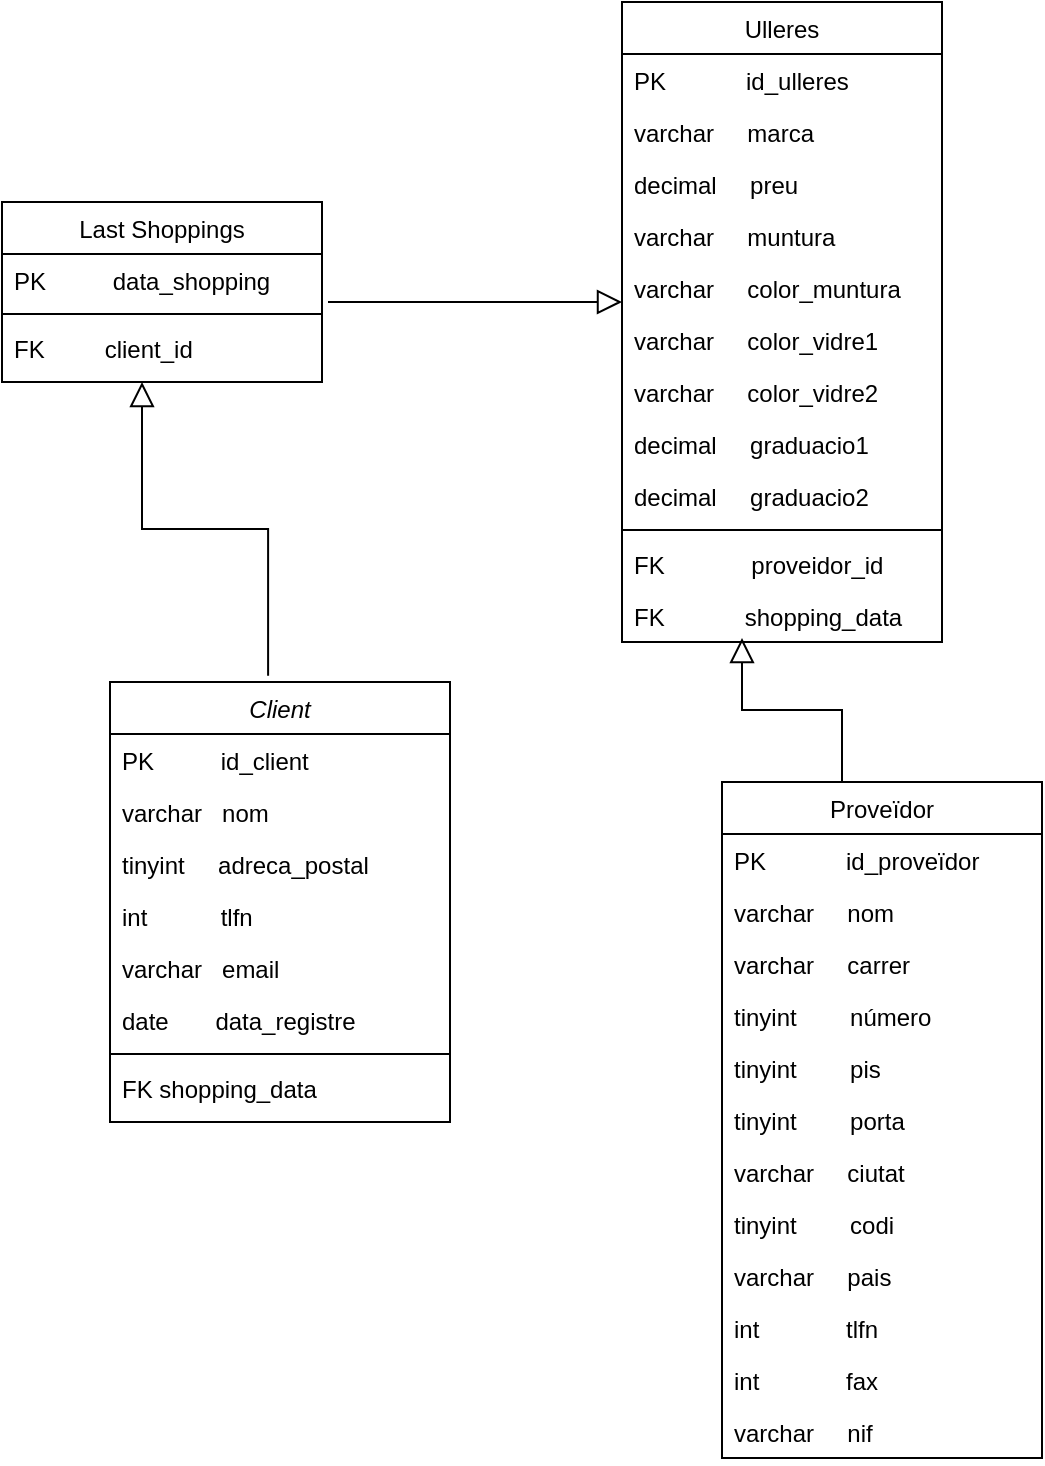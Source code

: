 <mxfile version="24.6.2" type="github">
  <diagram id="C5RBs43oDa-KdzZeNtuy" name="Page-1">
    <mxGraphModel dx="898" dy="528" grid="1" gridSize="10" guides="1" tooltips="1" connect="1" arrows="1" fold="1" page="1" pageScale="1" pageWidth="827" pageHeight="1169" math="0" shadow="0">
      <root>
        <mxCell id="WIyWlLk6GJQsqaUBKTNV-0" />
        <mxCell id="WIyWlLk6GJQsqaUBKTNV-1" parent="WIyWlLk6GJQsqaUBKTNV-0" />
        <mxCell id="BEfrw4vpKdZpEXx2Ettq-40" value="Client" style="swimlane;fontStyle=2;align=center;verticalAlign=top;childLayout=stackLayout;horizontal=1;startSize=26;horizontalStack=0;resizeParent=1;resizeLast=0;collapsible=1;marginBottom=0;rounded=0;shadow=0;strokeWidth=1;" vertex="1" parent="WIyWlLk6GJQsqaUBKTNV-1">
          <mxGeometry x="244" y="380" width="170" height="220" as="geometry">
            <mxRectangle x="230" y="140" width="160" height="26" as="alternateBounds" />
          </mxGeometry>
        </mxCell>
        <mxCell id="BEfrw4vpKdZpEXx2Ettq-41" value="PK          id_client" style="text;align=left;verticalAlign=top;spacingLeft=4;spacingRight=4;overflow=hidden;rotatable=0;points=[[0,0.5],[1,0.5]];portConstraint=eastwest;" vertex="1" parent="BEfrw4vpKdZpEXx2Ettq-40">
          <mxGeometry y="26" width="170" height="26" as="geometry" />
        </mxCell>
        <mxCell id="BEfrw4vpKdZpEXx2Ettq-42" value="varchar   nom" style="text;align=left;verticalAlign=top;spacingLeft=4;spacingRight=4;overflow=hidden;rotatable=0;points=[[0,0.5],[1,0.5]];portConstraint=eastwest;rounded=0;shadow=0;html=0;" vertex="1" parent="BEfrw4vpKdZpEXx2Ettq-40">
          <mxGeometry y="52" width="170" height="26" as="geometry" />
        </mxCell>
        <mxCell id="BEfrw4vpKdZpEXx2Ettq-43" value="tinyint     adreca_postal" style="text;align=left;verticalAlign=top;spacingLeft=4;spacingRight=4;overflow=hidden;rotatable=0;points=[[0,0.5],[1,0.5]];portConstraint=eastwest;rounded=0;shadow=0;html=0;" vertex="1" parent="BEfrw4vpKdZpEXx2Ettq-40">
          <mxGeometry y="78" width="170" height="26" as="geometry" />
        </mxCell>
        <mxCell id="BEfrw4vpKdZpEXx2Ettq-44" value="int           tlfn" style="text;align=left;verticalAlign=top;spacingLeft=4;spacingRight=4;overflow=hidden;rotatable=0;points=[[0,0.5],[1,0.5]];portConstraint=eastwest;" vertex="1" parent="BEfrw4vpKdZpEXx2Ettq-40">
          <mxGeometry y="104" width="170" height="26" as="geometry" />
        </mxCell>
        <mxCell id="BEfrw4vpKdZpEXx2Ettq-45" value="varchar   email" style="text;align=left;verticalAlign=top;spacingLeft=4;spacingRight=4;overflow=hidden;rotatable=0;points=[[0,0.5],[1,0.5]];portConstraint=eastwest;rounded=0;shadow=0;html=0;" vertex="1" parent="BEfrw4vpKdZpEXx2Ettq-40">
          <mxGeometry y="130" width="170" height="26" as="geometry" />
        </mxCell>
        <mxCell id="BEfrw4vpKdZpEXx2Ettq-46" value="date       data_registre" style="text;align=left;verticalAlign=top;spacingLeft=4;spacingRight=4;overflow=hidden;rotatable=0;points=[[0,0.5],[1,0.5]];portConstraint=eastwest;rounded=0;shadow=0;html=0;" vertex="1" parent="BEfrw4vpKdZpEXx2Ettq-40">
          <mxGeometry y="156" width="170" height="26" as="geometry" />
        </mxCell>
        <mxCell id="BEfrw4vpKdZpEXx2Ettq-47" value="" style="line;html=1;strokeWidth=1;align=left;verticalAlign=middle;spacingTop=-1;spacingLeft=3;spacingRight=3;rotatable=0;labelPosition=right;points=[];portConstraint=eastwest;" vertex="1" parent="BEfrw4vpKdZpEXx2Ettq-40">
          <mxGeometry y="182" width="170" height="8" as="geometry" />
        </mxCell>
        <mxCell id="BEfrw4vpKdZpEXx2Ettq-48" value="FK shopping_data" style="text;align=left;verticalAlign=top;spacingLeft=4;spacingRight=4;overflow=hidden;rotatable=0;points=[[0,0.5],[1,0.5]];portConstraint=eastwest;" vertex="1" parent="BEfrw4vpKdZpEXx2Ettq-40">
          <mxGeometry y="190" width="170" height="26" as="geometry" />
        </mxCell>
        <mxCell id="BEfrw4vpKdZpEXx2Ettq-49" value="Last Shoppings" style="swimlane;fontStyle=0;align=center;verticalAlign=top;childLayout=stackLayout;horizontal=1;startSize=26;horizontalStack=0;resizeParent=1;resizeLast=0;collapsible=1;marginBottom=0;rounded=0;shadow=0;strokeWidth=1;" vertex="1" parent="WIyWlLk6GJQsqaUBKTNV-1">
          <mxGeometry x="190" y="140" width="160" height="90" as="geometry">
            <mxRectangle x="130" y="380" width="160" height="26" as="alternateBounds" />
          </mxGeometry>
        </mxCell>
        <mxCell id="BEfrw4vpKdZpEXx2Ettq-50" value="PK          data_shopping" style="text;align=left;verticalAlign=top;spacingLeft=4;spacingRight=4;overflow=hidden;rotatable=0;points=[[0,0.5],[1,0.5]];portConstraint=eastwest;" vertex="1" parent="BEfrw4vpKdZpEXx2Ettq-49">
          <mxGeometry y="26" width="160" height="26" as="geometry" />
        </mxCell>
        <mxCell id="BEfrw4vpKdZpEXx2Ettq-51" value="" style="line;html=1;strokeWidth=1;align=left;verticalAlign=middle;spacingTop=-1;spacingLeft=3;spacingRight=3;rotatable=0;labelPosition=right;points=[];portConstraint=eastwest;" vertex="1" parent="BEfrw4vpKdZpEXx2Ettq-49">
          <mxGeometry y="52" width="160" height="8" as="geometry" />
        </mxCell>
        <mxCell id="BEfrw4vpKdZpEXx2Ettq-52" value="FK         client_id" style="text;align=left;verticalAlign=top;spacingLeft=4;spacingRight=4;overflow=hidden;rotatable=0;points=[[0,0.5],[1,0.5]];portConstraint=eastwest;" vertex="1" parent="BEfrw4vpKdZpEXx2Ettq-49">
          <mxGeometry y="60" width="160" height="26" as="geometry" />
        </mxCell>
        <mxCell id="BEfrw4vpKdZpEXx2Ettq-53" value="" style="endArrow=block;endSize=10;endFill=0;shadow=0;strokeWidth=1;rounded=0;curved=0;edgeStyle=elbowEdgeStyle;elbow=vertical;exitX=0.465;exitY=-0.014;exitDx=0;exitDy=0;exitPerimeter=0;" edge="1" parent="WIyWlLk6GJQsqaUBKTNV-1" source="BEfrw4vpKdZpEXx2Ettq-40">
          <mxGeometry width="160" relative="1" as="geometry">
            <mxPoint x="325" y="374" as="sourcePoint" />
            <mxPoint x="260" y="230" as="targetPoint" />
          </mxGeometry>
        </mxCell>
        <mxCell id="BEfrw4vpKdZpEXx2Ettq-54" value="" style="endArrow=block;endSize=10;endFill=0;shadow=0;strokeWidth=1;rounded=0;curved=0;edgeStyle=elbowEdgeStyle;elbow=vertical;" edge="1" parent="WIyWlLk6GJQsqaUBKTNV-1">
          <mxGeometry width="160" relative="1" as="geometry">
            <mxPoint x="353" y="190" as="sourcePoint" />
            <mxPoint x="500" y="190" as="targetPoint" />
            <Array as="points" />
          </mxGeometry>
        </mxCell>
        <mxCell id="BEfrw4vpKdZpEXx2Ettq-55" value="Ulleres" style="swimlane;fontStyle=0;align=center;verticalAlign=top;childLayout=stackLayout;horizontal=1;startSize=26;horizontalStack=0;resizeParent=1;resizeLast=0;collapsible=1;marginBottom=0;rounded=0;shadow=0;strokeWidth=1;" vertex="1" parent="WIyWlLk6GJQsqaUBKTNV-1">
          <mxGeometry x="500" y="40" width="160" height="320" as="geometry">
            <mxRectangle x="550" y="140" width="160" height="26" as="alternateBounds" />
          </mxGeometry>
        </mxCell>
        <mxCell id="BEfrw4vpKdZpEXx2Ettq-56" value="PK            id_ulleres" style="text;align=left;verticalAlign=top;spacingLeft=4;spacingRight=4;overflow=hidden;rotatable=0;points=[[0,0.5],[1,0.5]];portConstraint=eastwest;" vertex="1" parent="BEfrw4vpKdZpEXx2Ettq-55">
          <mxGeometry y="26" width="160" height="26" as="geometry" />
        </mxCell>
        <mxCell id="BEfrw4vpKdZpEXx2Ettq-57" value="varchar     marca" style="text;align=left;verticalAlign=top;spacingLeft=4;spacingRight=4;overflow=hidden;rotatable=0;points=[[0,0.5],[1,0.5]];portConstraint=eastwest;rounded=0;shadow=0;html=0;" vertex="1" parent="BEfrw4vpKdZpEXx2Ettq-55">
          <mxGeometry y="52" width="160" height="26" as="geometry" />
        </mxCell>
        <mxCell id="BEfrw4vpKdZpEXx2Ettq-58" value="decimal     preu" style="text;align=left;verticalAlign=top;spacingLeft=4;spacingRight=4;overflow=hidden;rotatable=0;points=[[0,0.5],[1,0.5]];portConstraint=eastwest;rounded=0;shadow=0;html=0;" vertex="1" parent="BEfrw4vpKdZpEXx2Ettq-55">
          <mxGeometry y="78" width="160" height="26" as="geometry" />
        </mxCell>
        <mxCell id="BEfrw4vpKdZpEXx2Ettq-59" value="varchar     muntura" style="text;align=left;verticalAlign=top;spacingLeft=4;spacingRight=4;overflow=hidden;rotatable=0;points=[[0,0.5],[1,0.5]];portConstraint=eastwest;rounded=0;shadow=0;html=0;" vertex="1" parent="BEfrw4vpKdZpEXx2Ettq-55">
          <mxGeometry y="104" width="160" height="26" as="geometry" />
        </mxCell>
        <mxCell id="BEfrw4vpKdZpEXx2Ettq-60" value="varchar     color_muntura" style="text;align=left;verticalAlign=top;spacingLeft=4;spacingRight=4;overflow=hidden;rotatable=0;points=[[0,0.5],[1,0.5]];portConstraint=eastwest;rounded=0;shadow=0;html=0;" vertex="1" parent="BEfrw4vpKdZpEXx2Ettq-55">
          <mxGeometry y="130" width="160" height="26" as="geometry" />
        </mxCell>
        <mxCell id="BEfrw4vpKdZpEXx2Ettq-61" value="varchar     color_vidre1" style="text;align=left;verticalAlign=top;spacingLeft=4;spacingRight=4;overflow=hidden;rotatable=0;points=[[0,0.5],[1,0.5]];portConstraint=eastwest;" vertex="1" parent="BEfrw4vpKdZpEXx2Ettq-55">
          <mxGeometry y="156" width="160" height="26" as="geometry" />
        </mxCell>
        <mxCell id="BEfrw4vpKdZpEXx2Ettq-62" value="varchar     color_vidre2" style="text;align=left;verticalAlign=top;spacingLeft=4;spacingRight=4;overflow=hidden;rotatable=0;points=[[0,0.5],[1,0.5]];portConstraint=eastwest;" vertex="1" parent="BEfrw4vpKdZpEXx2Ettq-55">
          <mxGeometry y="182" width="160" height="26" as="geometry" />
        </mxCell>
        <mxCell id="BEfrw4vpKdZpEXx2Ettq-63" value="decimal     graduacio1" style="text;align=left;verticalAlign=top;spacingLeft=4;spacingRight=4;overflow=hidden;rotatable=0;points=[[0,0.5],[1,0.5]];portConstraint=eastwest;" vertex="1" parent="BEfrw4vpKdZpEXx2Ettq-55">
          <mxGeometry y="208" width="160" height="26" as="geometry" />
        </mxCell>
        <mxCell id="BEfrw4vpKdZpEXx2Ettq-64" value="decimal     graduacio2" style="text;align=left;verticalAlign=top;spacingLeft=4;spacingRight=4;overflow=hidden;rotatable=0;points=[[0,0.5],[1,0.5]];portConstraint=eastwest;" vertex="1" parent="BEfrw4vpKdZpEXx2Ettq-55">
          <mxGeometry y="234" width="160" height="26" as="geometry" />
        </mxCell>
        <mxCell id="BEfrw4vpKdZpEXx2Ettq-65" value="" style="line;html=1;strokeWidth=1;align=left;verticalAlign=middle;spacingTop=-1;spacingLeft=3;spacingRight=3;rotatable=0;labelPosition=right;points=[];portConstraint=eastwest;" vertex="1" parent="BEfrw4vpKdZpEXx2Ettq-55">
          <mxGeometry y="260" width="160" height="8" as="geometry" />
        </mxCell>
        <mxCell id="BEfrw4vpKdZpEXx2Ettq-66" value="FK             proveidor_id" style="text;align=left;verticalAlign=top;spacingLeft=4;spacingRight=4;overflow=hidden;rotatable=0;points=[[0,0.5],[1,0.5]];portConstraint=eastwest;" vertex="1" parent="BEfrw4vpKdZpEXx2Ettq-55">
          <mxGeometry y="268" width="160" height="26" as="geometry" />
        </mxCell>
        <mxCell id="BEfrw4vpKdZpEXx2Ettq-67" value="FK            shopping_data" style="text;align=left;verticalAlign=top;spacingLeft=4;spacingRight=4;overflow=hidden;rotatable=0;points=[[0,0.5],[1,0.5]];portConstraint=eastwest;" vertex="1" parent="BEfrw4vpKdZpEXx2Ettq-55">
          <mxGeometry y="294" width="160" height="26" as="geometry" />
        </mxCell>
        <mxCell id="BEfrw4vpKdZpEXx2Ettq-68" value="Proveïdor" style="swimlane;fontStyle=0;align=center;verticalAlign=top;childLayout=stackLayout;horizontal=1;startSize=26;horizontalStack=0;resizeParent=1;resizeLast=0;collapsible=1;marginBottom=0;rounded=0;shadow=0;strokeWidth=1;" vertex="1" parent="WIyWlLk6GJQsqaUBKTNV-1">
          <mxGeometry x="550" y="430" width="160" height="338" as="geometry">
            <mxRectangle x="550" y="140" width="160" height="26" as="alternateBounds" />
          </mxGeometry>
        </mxCell>
        <mxCell id="BEfrw4vpKdZpEXx2Ettq-69" value="" style="endArrow=block;endSize=10;endFill=0;shadow=0;strokeWidth=1;rounded=0;curved=0;edgeStyle=elbowEdgeStyle;elbow=vertical;" edge="1" parent="BEfrw4vpKdZpEXx2Ettq-68">
          <mxGeometry width="160" relative="1" as="geometry">
            <mxPoint x="60" as="sourcePoint" />
            <mxPoint x="10" y="-72" as="targetPoint" />
          </mxGeometry>
        </mxCell>
        <mxCell id="BEfrw4vpKdZpEXx2Ettq-70" value="PK            id_proveïdor" style="text;align=left;verticalAlign=top;spacingLeft=4;spacingRight=4;overflow=hidden;rotatable=0;points=[[0,0.5],[1,0.5]];portConstraint=eastwest;" vertex="1" parent="BEfrw4vpKdZpEXx2Ettq-68">
          <mxGeometry y="26" width="160" height="26" as="geometry" />
        </mxCell>
        <mxCell id="BEfrw4vpKdZpEXx2Ettq-71" value="varchar     nom" style="text;align=left;verticalAlign=top;spacingLeft=4;spacingRight=4;overflow=hidden;rotatable=0;points=[[0,0.5],[1,0.5]];portConstraint=eastwest;rounded=0;shadow=0;html=0;" vertex="1" parent="BEfrw4vpKdZpEXx2Ettq-68">
          <mxGeometry y="52" width="160" height="26" as="geometry" />
        </mxCell>
        <mxCell id="BEfrw4vpKdZpEXx2Ettq-72" value="varchar     carrer" style="text;align=left;verticalAlign=top;spacingLeft=4;spacingRight=4;overflow=hidden;rotatable=0;points=[[0,0.5],[1,0.5]];portConstraint=eastwest;rounded=0;shadow=0;html=0;" vertex="1" parent="BEfrw4vpKdZpEXx2Ettq-68">
          <mxGeometry y="78" width="160" height="26" as="geometry" />
        </mxCell>
        <mxCell id="BEfrw4vpKdZpEXx2Ettq-73" value="tinyint        número" style="text;align=left;verticalAlign=top;spacingLeft=4;spacingRight=4;overflow=hidden;rotatable=0;points=[[0,0.5],[1,0.5]];portConstraint=eastwest;rounded=0;shadow=0;html=0;" vertex="1" parent="BEfrw4vpKdZpEXx2Ettq-68">
          <mxGeometry y="104" width="160" height="26" as="geometry" />
        </mxCell>
        <mxCell id="BEfrw4vpKdZpEXx2Ettq-74" value="tinyint        pis" style="text;align=left;verticalAlign=top;spacingLeft=4;spacingRight=4;overflow=hidden;rotatable=0;points=[[0,0.5],[1,0.5]];portConstraint=eastwest;rounded=0;shadow=0;html=0;" vertex="1" parent="BEfrw4vpKdZpEXx2Ettq-68">
          <mxGeometry y="130" width="160" height="26" as="geometry" />
        </mxCell>
        <mxCell id="BEfrw4vpKdZpEXx2Ettq-75" value="tinyint        porta" style="text;align=left;verticalAlign=top;spacingLeft=4;spacingRight=4;overflow=hidden;rotatable=0;points=[[0,0.5],[1,0.5]];portConstraint=eastwest;" vertex="1" parent="BEfrw4vpKdZpEXx2Ettq-68">
          <mxGeometry y="156" width="160" height="26" as="geometry" />
        </mxCell>
        <mxCell id="BEfrw4vpKdZpEXx2Ettq-76" value="varchar     ciutat" style="text;align=left;verticalAlign=top;spacingLeft=4;spacingRight=4;overflow=hidden;rotatable=0;points=[[0,0.5],[1,0.5]];portConstraint=eastwest;" vertex="1" parent="BEfrw4vpKdZpEXx2Ettq-68">
          <mxGeometry y="182" width="160" height="26" as="geometry" />
        </mxCell>
        <mxCell id="BEfrw4vpKdZpEXx2Ettq-77" value="tinyint        codi" style="text;align=left;verticalAlign=top;spacingLeft=4;spacingRight=4;overflow=hidden;rotatable=0;points=[[0,0.5],[1,0.5]];portConstraint=eastwest;" vertex="1" parent="BEfrw4vpKdZpEXx2Ettq-68">
          <mxGeometry y="208" width="160" height="26" as="geometry" />
        </mxCell>
        <mxCell id="BEfrw4vpKdZpEXx2Ettq-78" value="varchar     pais" style="text;align=left;verticalAlign=top;spacingLeft=4;spacingRight=4;overflow=hidden;rotatable=0;points=[[0,0.5],[1,0.5]];portConstraint=eastwest;" vertex="1" parent="BEfrw4vpKdZpEXx2Ettq-68">
          <mxGeometry y="234" width="160" height="26" as="geometry" />
        </mxCell>
        <mxCell id="BEfrw4vpKdZpEXx2Ettq-79" value="int             tlfn" style="text;align=left;verticalAlign=top;spacingLeft=4;spacingRight=4;overflow=hidden;rotatable=0;points=[[0,0.5],[1,0.5]];portConstraint=eastwest;" vertex="1" parent="BEfrw4vpKdZpEXx2Ettq-68">
          <mxGeometry y="260" width="160" height="26" as="geometry" />
        </mxCell>
        <mxCell id="BEfrw4vpKdZpEXx2Ettq-80" value="int             fax" style="text;align=left;verticalAlign=top;spacingLeft=4;spacingRight=4;overflow=hidden;rotatable=0;points=[[0,0.5],[1,0.5]];portConstraint=eastwest;" vertex="1" parent="BEfrw4vpKdZpEXx2Ettq-68">
          <mxGeometry y="286" width="160" height="26" as="geometry" />
        </mxCell>
        <mxCell id="BEfrw4vpKdZpEXx2Ettq-81" value="varchar     nif" style="text;align=left;verticalAlign=top;spacingLeft=4;spacingRight=4;overflow=hidden;rotatable=0;points=[[0,0.5],[1,0.5]];portConstraint=eastwest;" vertex="1" parent="BEfrw4vpKdZpEXx2Ettq-68">
          <mxGeometry y="312" width="160" height="26" as="geometry" />
        </mxCell>
      </root>
    </mxGraphModel>
  </diagram>
</mxfile>
